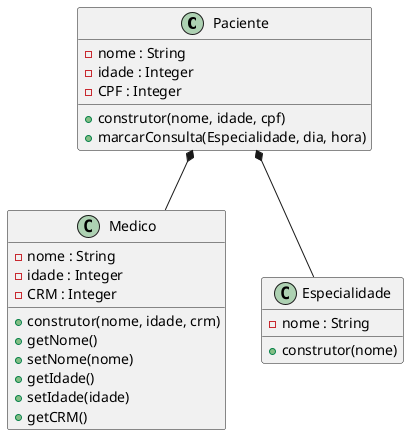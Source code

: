 @startuml Gerenciamento de Exames Medicos

    class Paciente{
        - nome : String
        - idade : Integer
        - CPF : Integer
        + construtor(nome, idade, cpf)
        + marcarConsulta(Especialidade, dia, hora)
    }

    class Medico{
        - nome : String
        - idade : Integer
        - CRM : Integer
        + construtor(nome, idade, crm)
        + getNome()
        + setNome(nome)
        + getIdade()
        + setIdade(idade)
        + getCRM()
    }

    class Especialidade{
        - nome : String
        + construtor(nome)
    }

    Paciente *-- Medico
    Paciente *-- Especialidade

@enduml